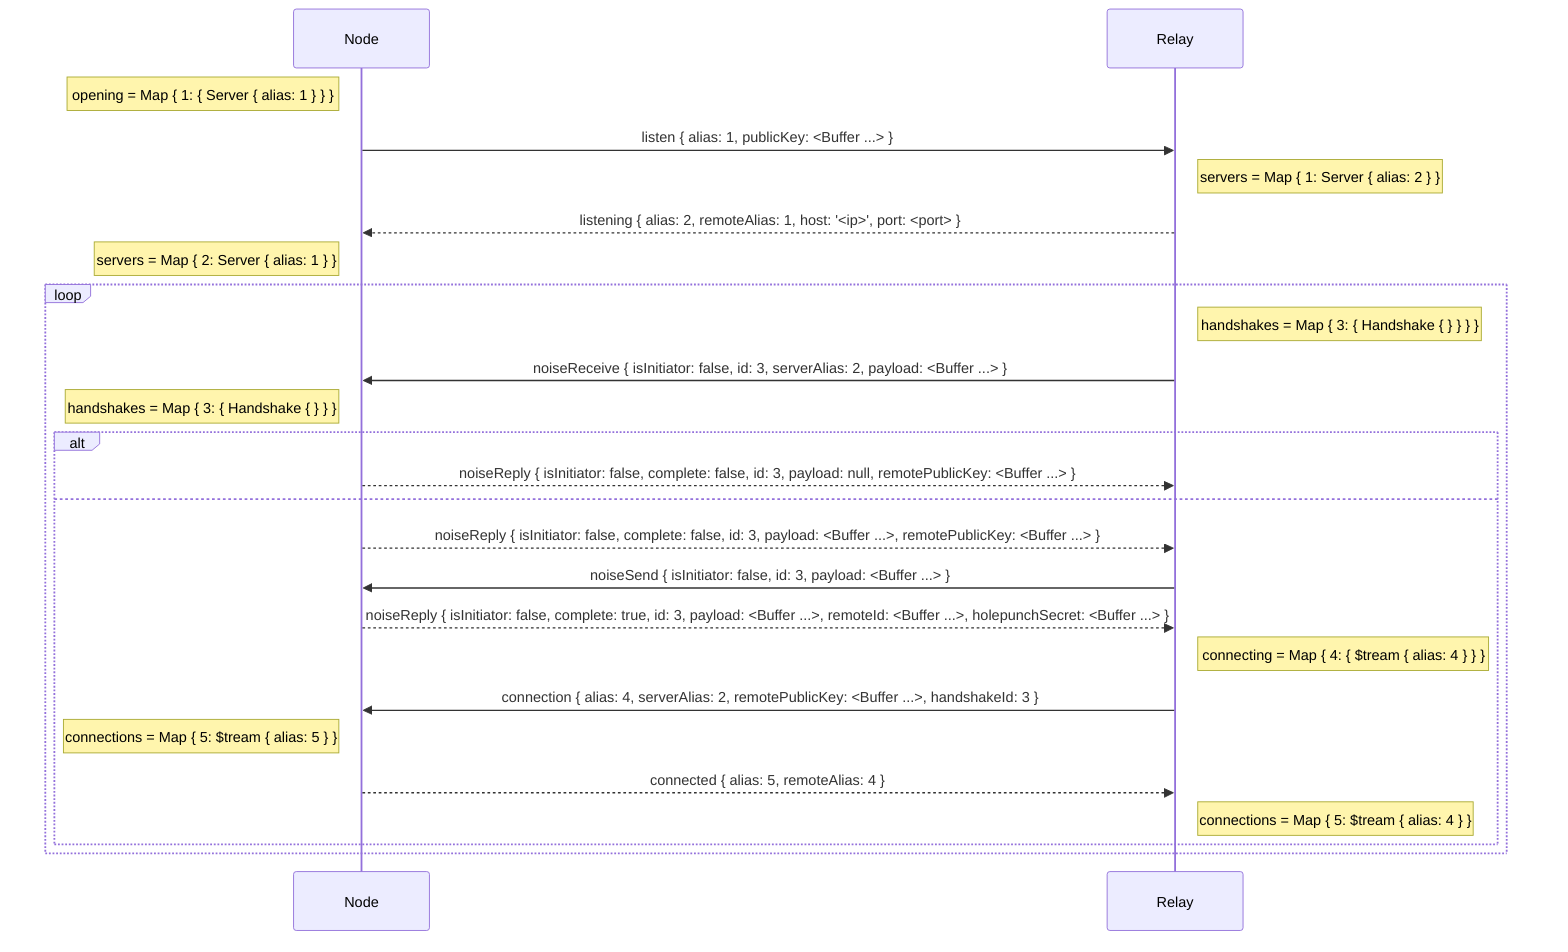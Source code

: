 sequenceDiagram
  participant N as Node
  participant R as Relay

  note left of N: opening = Map { 1: { Server { alias: 1 } } }

  N->>R: listen { alias: 1, publicKey: <Buffer ...> }

  note right of R: servers = Map { 1: Server { alias: 2 } }

  R-->>N: listening { alias: 2, remoteAlias: 1, host: '<ip>', port: <port> }

  note left of N: servers = Map { 2: Server { alias: 1 } }

  loop
    note right of R: handshakes = Map { 3: { Handshake { } } } }

    R->>N: noiseReceive { isInitiator: false, id: 3, serverAlias: 2, payload: <Buffer ...> }

    note left of N: handshakes = Map { 3: { Handshake { } } }

    alt
      N-->>R: noiseReply { isInitiator: false, complete: false, id: 3, payload: null, remotePublicKey: <Buffer ...> }
    else
      N-->>R: noiseReply { isInitiator: false, complete: false, id: 3, payload: <Buffer ...>, remotePublicKey: <Buffer ...> }

      R->>N: noiseSend { isInitiator: false, id: 3, payload: <Buffer ...> }

      N-->>R: noiseReply { isInitiator: false, complete: true, id: 3, payload: <Buffer ...>, remoteId: <Buffer ...>, holepunchSecret: <Buffer ...> }

      note right of R: connecting = Map { 4: { $tream { alias: 4 } } }

      R->>N: connection { alias: 4, serverAlias: 2, remotePublicKey: <Buffer ...>, handshakeId: 3 }

      note left of N: connections = Map { 5: $tream { alias: 5 } }

      N-->>R: connected { alias: 5, remoteAlias: 4 }

      note right of R: connections = Map { 5: $tream { alias: 4 } }
    end
  end